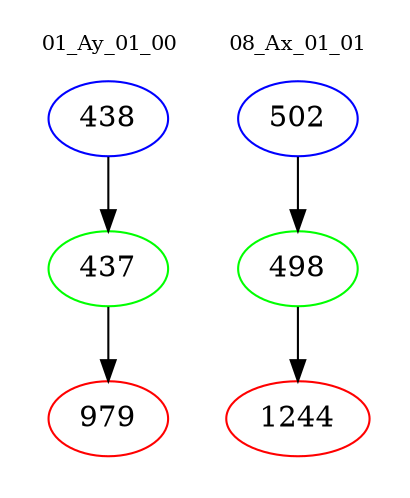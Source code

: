 digraph{
subgraph cluster_0 {
color = white
label = "01_Ay_01_00";
fontsize=10;
T0_438 [label="438", color="blue"]
T0_438 -> T0_437 [color="black"]
T0_437 [label="437", color="green"]
T0_437 -> T0_979 [color="black"]
T0_979 [label="979", color="red"]
}
subgraph cluster_1 {
color = white
label = "08_Ax_01_01";
fontsize=10;
T1_502 [label="502", color="blue"]
T1_502 -> T1_498 [color="black"]
T1_498 [label="498", color="green"]
T1_498 -> T1_1244 [color="black"]
T1_1244 [label="1244", color="red"]
}
}
